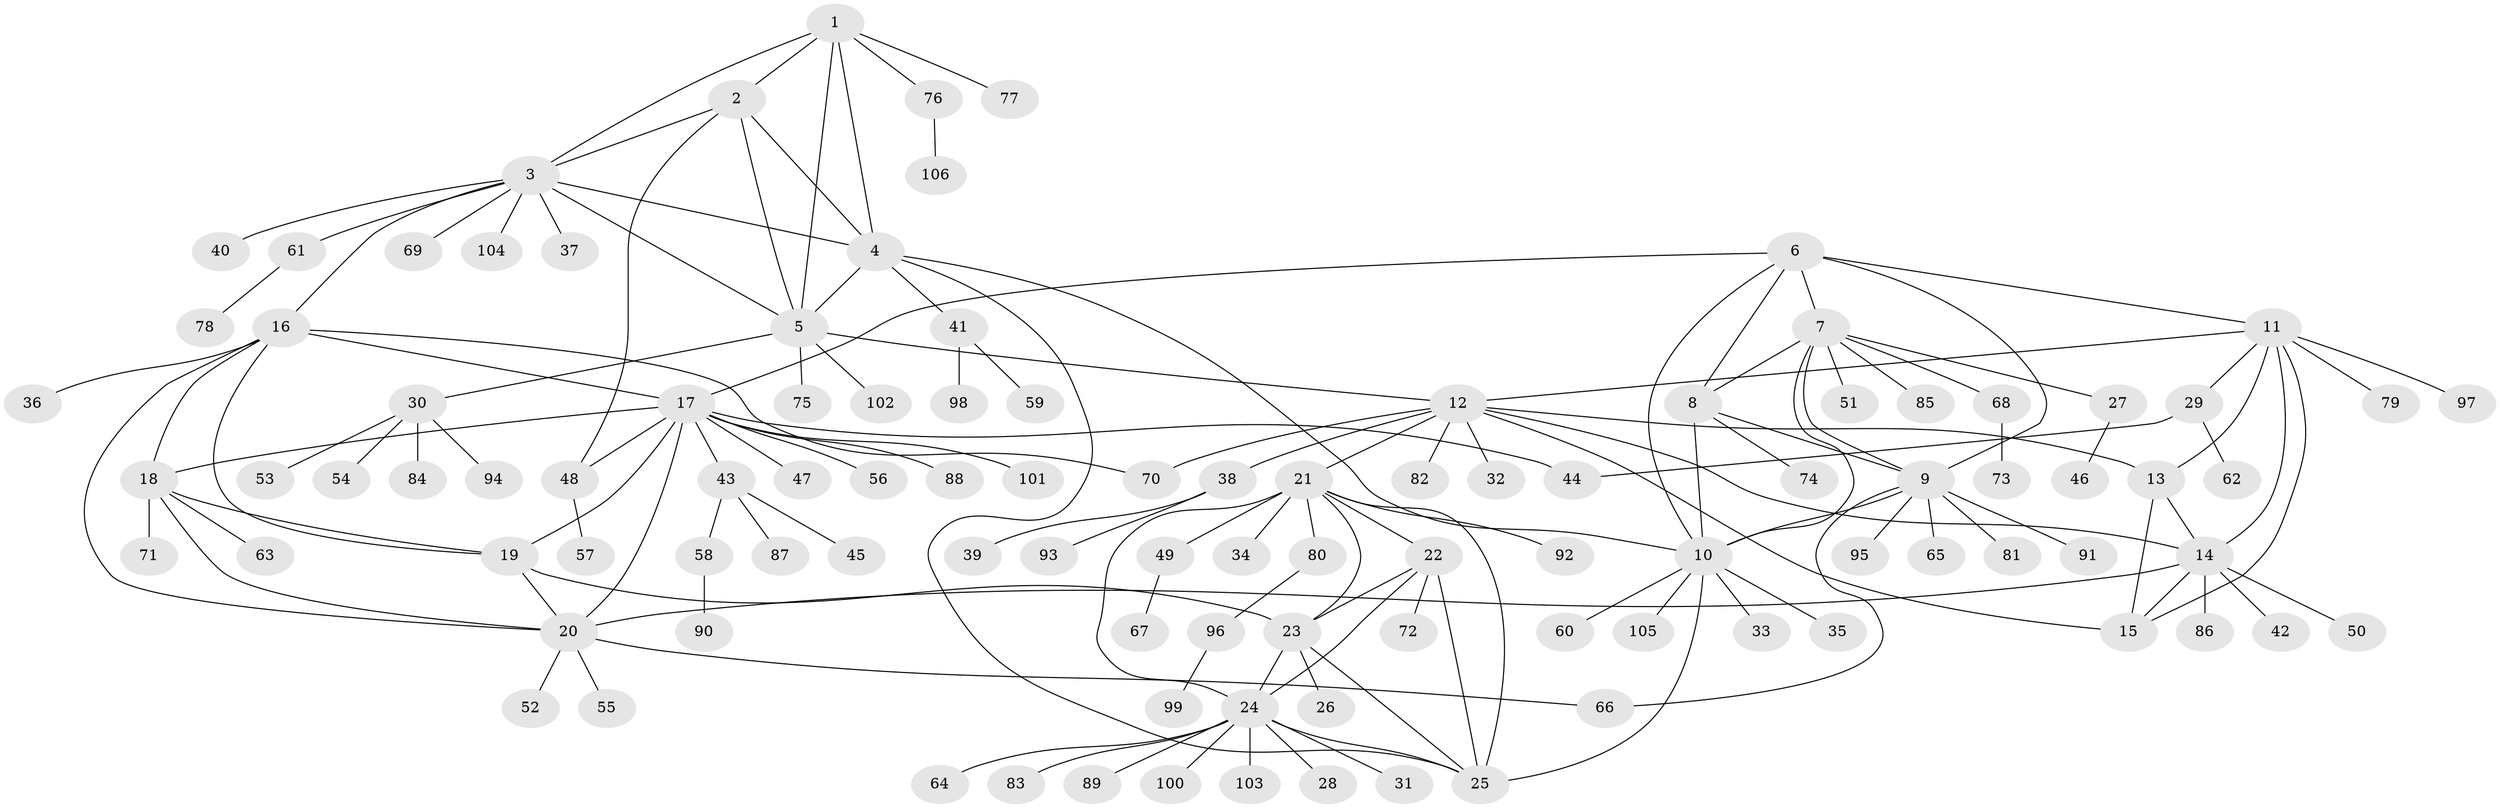 // Generated by graph-tools (version 1.1) at 2025/26/03/09/25 03:26:38]
// undirected, 106 vertices, 145 edges
graph export_dot {
graph [start="1"]
  node [color=gray90,style=filled];
  1;
  2;
  3;
  4;
  5;
  6;
  7;
  8;
  9;
  10;
  11;
  12;
  13;
  14;
  15;
  16;
  17;
  18;
  19;
  20;
  21;
  22;
  23;
  24;
  25;
  26;
  27;
  28;
  29;
  30;
  31;
  32;
  33;
  34;
  35;
  36;
  37;
  38;
  39;
  40;
  41;
  42;
  43;
  44;
  45;
  46;
  47;
  48;
  49;
  50;
  51;
  52;
  53;
  54;
  55;
  56;
  57;
  58;
  59;
  60;
  61;
  62;
  63;
  64;
  65;
  66;
  67;
  68;
  69;
  70;
  71;
  72;
  73;
  74;
  75;
  76;
  77;
  78;
  79;
  80;
  81;
  82;
  83;
  84;
  85;
  86;
  87;
  88;
  89;
  90;
  91;
  92;
  93;
  94;
  95;
  96;
  97;
  98;
  99;
  100;
  101;
  102;
  103;
  104;
  105;
  106;
  1 -- 2;
  1 -- 3;
  1 -- 4;
  1 -- 5;
  1 -- 76;
  1 -- 77;
  2 -- 3;
  2 -- 4;
  2 -- 5;
  2 -- 48;
  3 -- 4;
  3 -- 5;
  3 -- 16;
  3 -- 37;
  3 -- 40;
  3 -- 61;
  3 -- 69;
  3 -- 104;
  4 -- 5;
  4 -- 10;
  4 -- 25;
  4 -- 41;
  5 -- 12;
  5 -- 30;
  5 -- 75;
  5 -- 102;
  6 -- 7;
  6 -- 8;
  6 -- 9;
  6 -- 10;
  6 -- 11;
  6 -- 17;
  7 -- 8;
  7 -- 9;
  7 -- 10;
  7 -- 27;
  7 -- 51;
  7 -- 68;
  7 -- 85;
  8 -- 9;
  8 -- 10;
  8 -- 74;
  9 -- 10;
  9 -- 65;
  9 -- 66;
  9 -- 81;
  9 -- 91;
  9 -- 95;
  10 -- 25;
  10 -- 33;
  10 -- 35;
  10 -- 60;
  10 -- 105;
  11 -- 12;
  11 -- 13;
  11 -- 14;
  11 -- 15;
  11 -- 29;
  11 -- 79;
  11 -- 97;
  12 -- 13;
  12 -- 14;
  12 -- 15;
  12 -- 21;
  12 -- 32;
  12 -- 38;
  12 -- 70;
  12 -- 82;
  13 -- 14;
  13 -- 15;
  14 -- 15;
  14 -- 20;
  14 -- 42;
  14 -- 50;
  14 -- 86;
  16 -- 17;
  16 -- 18;
  16 -- 19;
  16 -- 20;
  16 -- 36;
  16 -- 70;
  17 -- 18;
  17 -- 19;
  17 -- 20;
  17 -- 43;
  17 -- 44;
  17 -- 47;
  17 -- 48;
  17 -- 56;
  17 -- 88;
  17 -- 101;
  18 -- 19;
  18 -- 20;
  18 -- 63;
  18 -- 71;
  19 -- 20;
  19 -- 23;
  20 -- 52;
  20 -- 55;
  20 -- 66;
  21 -- 22;
  21 -- 23;
  21 -- 24;
  21 -- 25;
  21 -- 34;
  21 -- 49;
  21 -- 80;
  21 -- 92;
  22 -- 23;
  22 -- 24;
  22 -- 25;
  22 -- 72;
  23 -- 24;
  23 -- 25;
  23 -- 26;
  24 -- 25;
  24 -- 28;
  24 -- 31;
  24 -- 64;
  24 -- 83;
  24 -- 89;
  24 -- 100;
  24 -- 103;
  27 -- 46;
  29 -- 44;
  29 -- 62;
  30 -- 53;
  30 -- 54;
  30 -- 84;
  30 -- 94;
  38 -- 39;
  38 -- 93;
  41 -- 59;
  41 -- 98;
  43 -- 45;
  43 -- 58;
  43 -- 87;
  48 -- 57;
  49 -- 67;
  58 -- 90;
  61 -- 78;
  68 -- 73;
  76 -- 106;
  80 -- 96;
  96 -- 99;
}
